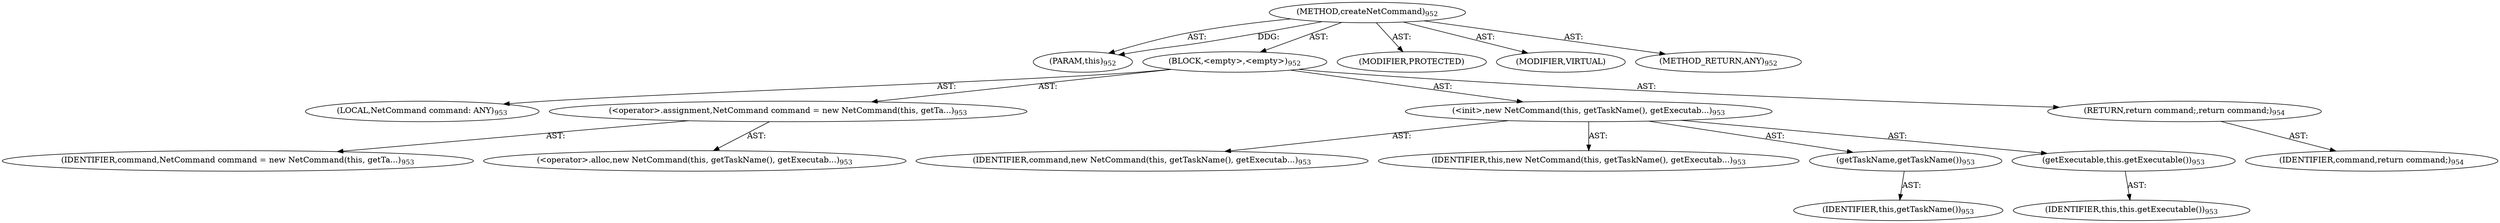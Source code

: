 digraph "createNetCommand" {  
"111669149755" [label = <(METHOD,createNetCommand)<SUB>952</SUB>> ]
"115964117012" [label = <(PARAM,this)<SUB>952</SUB>> ]
"25769803874" [label = <(BLOCK,&lt;empty&gt;,&lt;empty&gt;)<SUB>952</SUB>> ]
"94489280535" [label = <(LOCAL,NetCommand command: ANY)<SUB>953</SUB>> ]
"30064771400" [label = <(&lt;operator&gt;.assignment,NetCommand command = new NetCommand(this, getTa...)<SUB>953</SUB>> ]
"68719476993" [label = <(IDENTIFIER,command,NetCommand command = new NetCommand(this, getTa...)<SUB>953</SUB>> ]
"30064771401" [label = <(&lt;operator&gt;.alloc,new NetCommand(this, getTaskName(), getExecutab...)<SUB>953</SUB>> ]
"30064771402" [label = <(&lt;init&gt;,new NetCommand(this, getTaskName(), getExecutab...)<SUB>953</SUB>> ]
"68719476994" [label = <(IDENTIFIER,command,new NetCommand(this, getTaskName(), getExecutab...)<SUB>953</SUB>> ]
"68719476779" [label = <(IDENTIFIER,this,new NetCommand(this, getTaskName(), getExecutab...)<SUB>953</SUB>> ]
"30064771403" [label = <(getTaskName,getTaskName())<SUB>953</SUB>> ]
"68719476780" [label = <(IDENTIFIER,this,getTaskName())<SUB>953</SUB>> ]
"30064771404" [label = <(getExecutable,this.getExecutable())<SUB>953</SUB>> ]
"68719476781" [label = <(IDENTIFIER,this,this.getExecutable())<SUB>953</SUB>> ]
"146028888105" [label = <(RETURN,return command;,return command;)<SUB>954</SUB>> ]
"68719476995" [label = <(IDENTIFIER,command,return command;)<SUB>954</SUB>> ]
"133143986320" [label = <(MODIFIER,PROTECTED)> ]
"133143986321" [label = <(MODIFIER,VIRTUAL)> ]
"128849018939" [label = <(METHOD_RETURN,ANY)<SUB>952</SUB>> ]
  "111669149755" -> "115964117012"  [ label = "AST: "] 
  "111669149755" -> "25769803874"  [ label = "AST: "] 
  "111669149755" -> "133143986320"  [ label = "AST: "] 
  "111669149755" -> "133143986321"  [ label = "AST: "] 
  "111669149755" -> "128849018939"  [ label = "AST: "] 
  "25769803874" -> "94489280535"  [ label = "AST: "] 
  "25769803874" -> "30064771400"  [ label = "AST: "] 
  "25769803874" -> "30064771402"  [ label = "AST: "] 
  "25769803874" -> "146028888105"  [ label = "AST: "] 
  "30064771400" -> "68719476993"  [ label = "AST: "] 
  "30064771400" -> "30064771401"  [ label = "AST: "] 
  "30064771402" -> "68719476994"  [ label = "AST: "] 
  "30064771402" -> "68719476779"  [ label = "AST: "] 
  "30064771402" -> "30064771403"  [ label = "AST: "] 
  "30064771402" -> "30064771404"  [ label = "AST: "] 
  "30064771403" -> "68719476780"  [ label = "AST: "] 
  "30064771404" -> "68719476781"  [ label = "AST: "] 
  "146028888105" -> "68719476995"  [ label = "AST: "] 
  "111669149755" -> "115964117012"  [ label = "DDG: "] 
}
